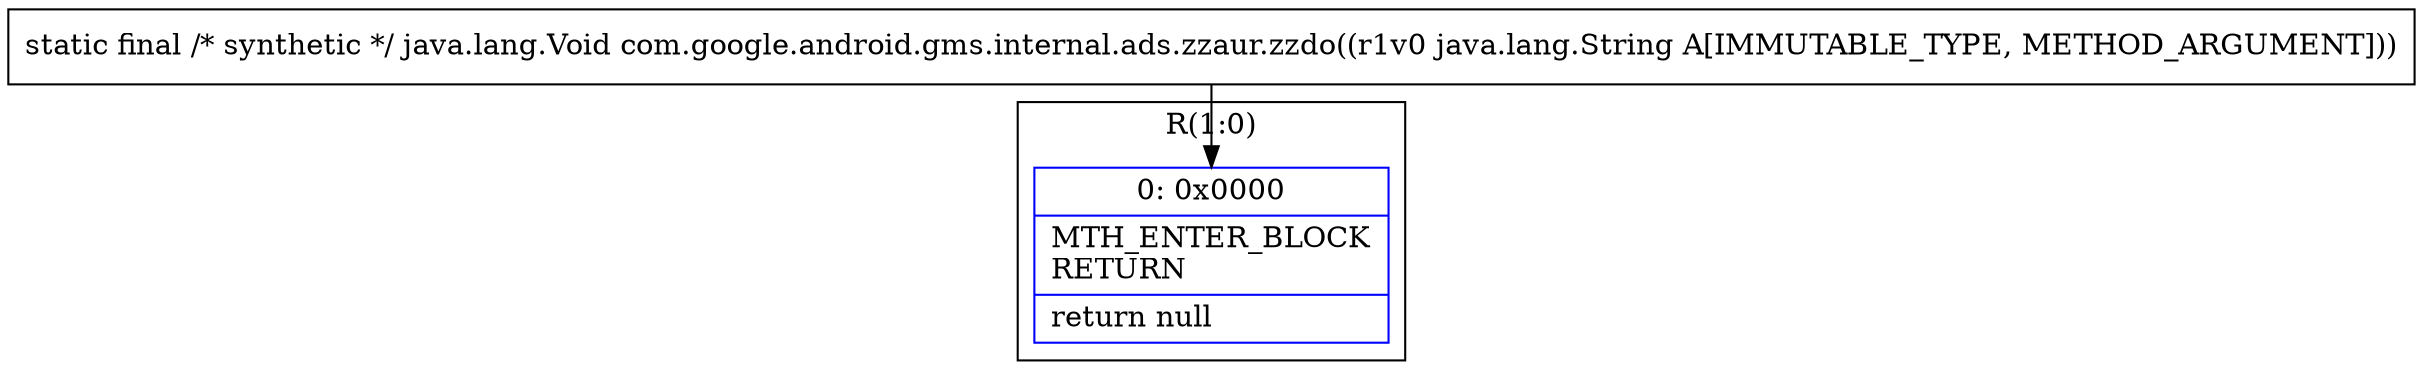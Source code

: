 digraph "CFG forcom.google.android.gms.internal.ads.zzaur.zzdo(Ljava\/lang\/String;)Ljava\/lang\/Void;" {
subgraph cluster_Region_150921187 {
label = "R(1:0)";
node [shape=record,color=blue];
Node_0 [shape=record,label="{0\:\ 0x0000|MTH_ENTER_BLOCK\lRETURN\l|return null\l}"];
}
MethodNode[shape=record,label="{static final \/* synthetic *\/ java.lang.Void com.google.android.gms.internal.ads.zzaur.zzdo((r1v0 java.lang.String A[IMMUTABLE_TYPE, METHOD_ARGUMENT])) }"];
MethodNode -> Node_0;
}

